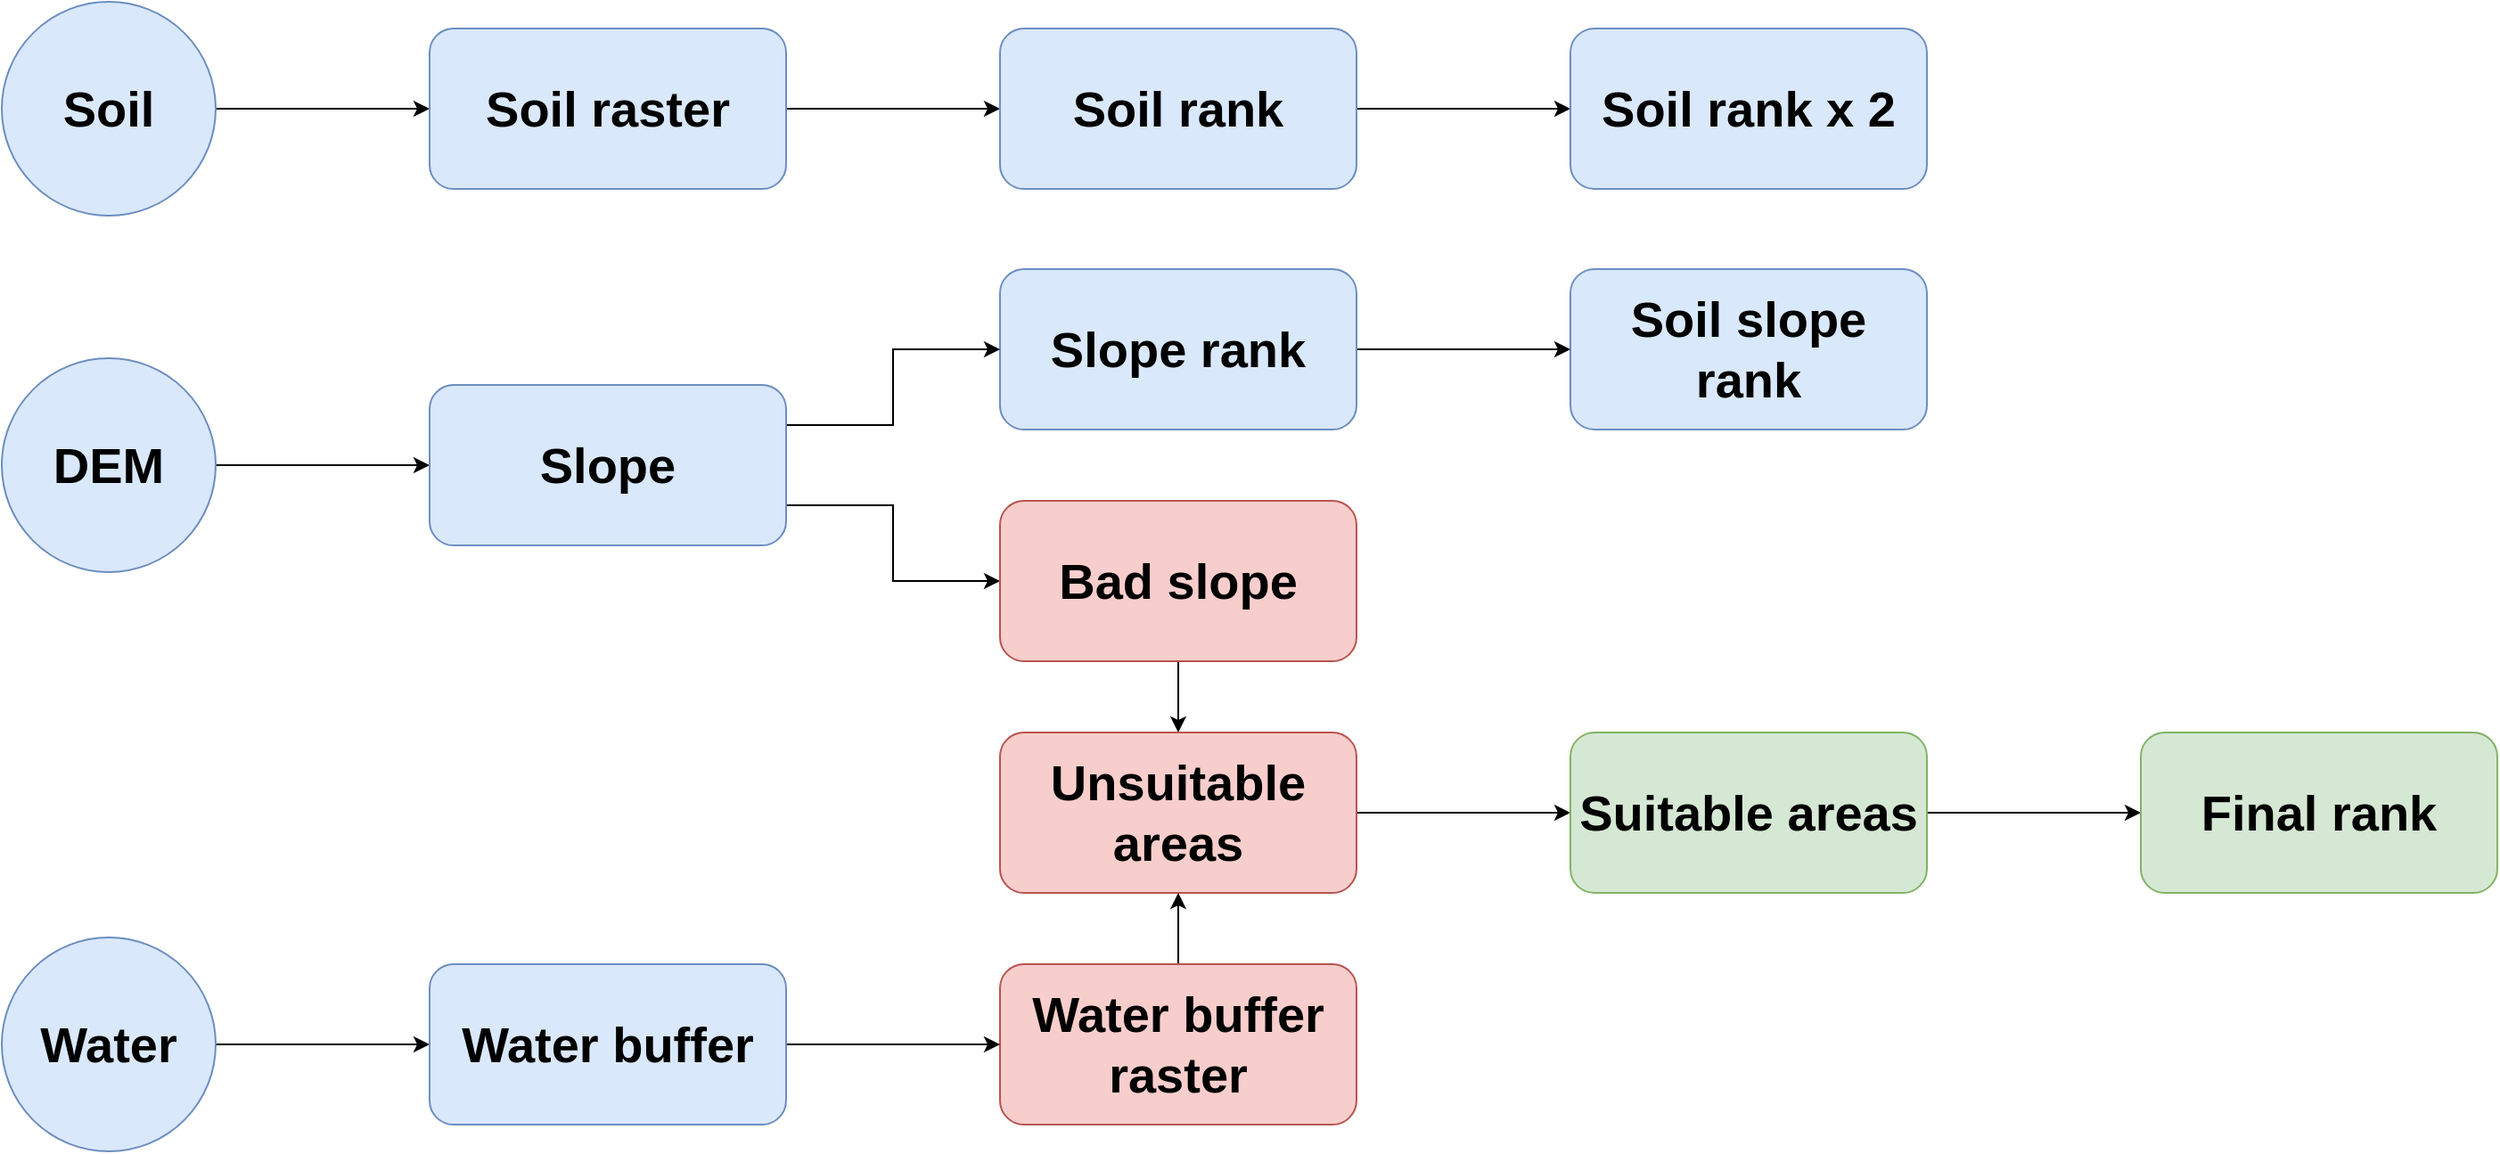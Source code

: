 <mxfile version="21.4.0" type="github">
  <diagram name="Page-1" id="ClYujNeUdSKMkW_tEUQQ">
    <mxGraphModel dx="1718" dy="1523" grid="1" gridSize="10" guides="1" tooltips="1" connect="1" arrows="1" fold="1" page="1" pageScale="1" pageWidth="4681" pageHeight="3300" math="0" shadow="0">
      <root>
        <mxCell id="0" />
        <mxCell id="1" parent="0" />
        <mxCell id="V6i72SZblIywNEpMeelm-6" style="edgeStyle=orthogonalEdgeStyle;rounded=0;orthogonalLoop=1;jettySize=auto;html=1;exitX=1;exitY=0.5;exitDx=0;exitDy=0;entryX=0;entryY=0.5;entryDx=0;entryDy=0;" edge="1" parent="1" source="V6i72SZblIywNEpMeelm-1" target="V6i72SZblIywNEpMeelm-4">
          <mxGeometry relative="1" as="geometry" />
        </mxCell>
        <mxCell id="V6i72SZblIywNEpMeelm-1" value="&lt;font style=&quot;font-size: 17px;&quot;&gt;&lt;b&gt;&lt;font style=&quot;font-size: 17px;&quot;&gt;&lt;font style=&quot;font-size: 17px;&quot;&gt;&lt;font style=&quot;font-size: 17px;&quot;&gt;&lt;font style=&quot;font-size: 18px;&quot;&gt;&lt;font style=&quot;font-size: 19px;&quot;&gt;&lt;font style=&quot;font-size: 20px;&quot;&gt;&lt;font style=&quot;font-size: 21px;&quot;&gt;&lt;font style=&quot;font-size: 22px;&quot;&gt;&lt;font style=&quot;font-size: 23px;&quot;&gt;&lt;font style=&quot;font-size: 24px;&quot;&gt;&lt;font style=&quot;font-size: 25px;&quot;&gt;&lt;font style=&quot;font-size: 26px;&quot;&gt;&lt;font style=&quot;font-size: 27px;&quot;&gt;&lt;font style=&quot;font-size: 28px;&quot;&gt;Soil&lt;/font&gt;&lt;/font&gt;&lt;/font&gt;&lt;/font&gt;&lt;/font&gt;&lt;/font&gt;&lt;/font&gt;&lt;/font&gt;&lt;/font&gt;&lt;/font&gt;&lt;/font&gt;&lt;/font&gt;&lt;/font&gt;&lt;/font&gt;&lt;/b&gt;&lt;/font&gt;" style="ellipse;whiteSpace=wrap;html=1;aspect=fixed;fillColor=#dae8fc;strokeColor=#6c8ebf;" vertex="1" parent="1">
          <mxGeometry x="1000" y="880" width="120" height="120" as="geometry" />
        </mxCell>
        <mxCell id="V6i72SZblIywNEpMeelm-14" style="edgeStyle=orthogonalEdgeStyle;rounded=0;orthogonalLoop=1;jettySize=auto;html=1;exitX=1;exitY=0.5;exitDx=0;exitDy=0;entryX=0;entryY=0.5;entryDx=0;entryDy=0;" edge="1" parent="1" source="V6i72SZblIywNEpMeelm-2" target="V6i72SZblIywNEpMeelm-13">
          <mxGeometry relative="1" as="geometry" />
        </mxCell>
        <mxCell id="V6i72SZblIywNEpMeelm-2" value="&lt;font style=&quot;font-size: 29px;&quot;&gt;&lt;b&gt;&lt;font style=&quot;font-size: 29px;&quot;&gt;&lt;font style=&quot;font-size: 28px;&quot;&gt;&lt;font style=&quot;font-size: 28px;&quot;&gt;DEM&lt;/font&gt;&lt;/font&gt;&lt;/font&gt;&lt;/b&gt;&lt;/font&gt;" style="ellipse;whiteSpace=wrap;html=1;aspect=fixed;fillColor=#dae8fc;strokeColor=#6c8ebf;" vertex="1" parent="1">
          <mxGeometry x="1000" y="1080" width="120" height="120" as="geometry" />
        </mxCell>
        <mxCell id="V6i72SZblIywNEpMeelm-25" style="edgeStyle=orthogonalEdgeStyle;rounded=0;orthogonalLoop=1;jettySize=auto;html=1;exitX=1;exitY=0.5;exitDx=0;exitDy=0;entryX=0;entryY=0.5;entryDx=0;entryDy=0;" edge="1" parent="1" source="V6i72SZblIywNEpMeelm-3" target="V6i72SZblIywNEpMeelm-23">
          <mxGeometry relative="1" as="geometry" />
        </mxCell>
        <mxCell id="V6i72SZblIywNEpMeelm-3" value="&lt;font style=&quot;font-size: 28px;&quot;&gt;&lt;b&gt;&lt;font style=&quot;font-size: 28px;&quot;&gt;Water&lt;/font&gt;&lt;/b&gt;&lt;/font&gt;" style="ellipse;whiteSpace=wrap;html=1;aspect=fixed;fillColor=#dae8fc;strokeColor=#6c8ebf;" vertex="1" parent="1">
          <mxGeometry x="1000" y="1405" width="120" height="120" as="geometry" />
        </mxCell>
        <mxCell id="V6i72SZblIywNEpMeelm-7" style="edgeStyle=orthogonalEdgeStyle;rounded=0;orthogonalLoop=1;jettySize=auto;html=1;exitX=1;exitY=0.5;exitDx=0;exitDy=0;entryX=0;entryY=0.5;entryDx=0;entryDy=0;" edge="1" parent="1" source="V6i72SZblIywNEpMeelm-4" target="V6i72SZblIywNEpMeelm-5">
          <mxGeometry relative="1" as="geometry" />
        </mxCell>
        <mxCell id="V6i72SZblIywNEpMeelm-4" value="&lt;b&gt;&lt;font style=&quot;font-size: 28px;&quot;&gt;Soil raster&lt;br&gt;&lt;/font&gt;&lt;/b&gt;" style="rounded=1;whiteSpace=wrap;html=1;fillColor=#dae8fc;strokeColor=#6c8ebf;" vertex="1" parent="1">
          <mxGeometry x="1240" y="895" width="200" height="90" as="geometry" />
        </mxCell>
        <mxCell id="V6i72SZblIywNEpMeelm-9" style="edgeStyle=orthogonalEdgeStyle;rounded=0;orthogonalLoop=1;jettySize=auto;html=1;exitX=1;exitY=0.5;exitDx=0;exitDy=0;" edge="1" parent="1" source="V6i72SZblIywNEpMeelm-5" target="V6i72SZblIywNEpMeelm-8">
          <mxGeometry relative="1" as="geometry" />
        </mxCell>
        <mxCell id="V6i72SZblIywNEpMeelm-5" value="&lt;font style=&quot;font-size: 28px;&quot;&gt;&lt;b&gt;Soil rank&lt;br&gt;&lt;/b&gt;&lt;/font&gt;" style="rounded=1;whiteSpace=wrap;html=1;fillColor=#dae8fc;strokeColor=#6c8ebf;" vertex="1" parent="1">
          <mxGeometry x="1560" y="895" width="200" height="90" as="geometry" />
        </mxCell>
        <mxCell id="V6i72SZblIywNEpMeelm-8" value="&lt;font style=&quot;font-size: 28px;&quot;&gt;&lt;b&gt;Soil rank x 2&lt;br&gt;&lt;/b&gt;&lt;/font&gt;" style="rounded=1;whiteSpace=wrap;html=1;fillColor=#dae8fc;strokeColor=#6c8ebf;" vertex="1" parent="1">
          <mxGeometry x="1880" y="895" width="200" height="90" as="geometry" />
        </mxCell>
        <mxCell id="V6i72SZblIywNEpMeelm-10" value="&lt;font style=&quot;font-size: 28px;&quot;&gt;&lt;b&gt;Soil slope rank&lt;br&gt;&lt;/b&gt;&lt;/font&gt;" style="rounded=1;whiteSpace=wrap;html=1;fillColor=#dae8fc;strokeColor=#6c8ebf;" vertex="1" parent="1">
          <mxGeometry x="1880" y="1030" width="200" height="90" as="geometry" />
        </mxCell>
        <mxCell id="V6i72SZblIywNEpMeelm-12" style="edgeStyle=orthogonalEdgeStyle;rounded=0;orthogonalLoop=1;jettySize=auto;html=1;exitX=1;exitY=0.5;exitDx=0;exitDy=0;" edge="1" parent="1" source="V6i72SZblIywNEpMeelm-11" target="V6i72SZblIywNEpMeelm-10">
          <mxGeometry relative="1" as="geometry" />
        </mxCell>
        <mxCell id="V6i72SZblIywNEpMeelm-11" value="&lt;font style=&quot;font-size: 28px;&quot;&gt;&lt;b&gt;Slope rank&lt;br&gt;&lt;/b&gt;&lt;/font&gt;" style="rounded=1;whiteSpace=wrap;html=1;fillColor=#dae8fc;strokeColor=#6c8ebf;" vertex="1" parent="1">
          <mxGeometry x="1560" y="1030" width="200" height="90" as="geometry" />
        </mxCell>
        <mxCell id="V6i72SZblIywNEpMeelm-16" style="edgeStyle=orthogonalEdgeStyle;rounded=0;orthogonalLoop=1;jettySize=auto;html=1;exitX=1;exitY=0.25;exitDx=0;exitDy=0;entryX=0;entryY=0.5;entryDx=0;entryDy=0;" edge="1" parent="1" source="V6i72SZblIywNEpMeelm-13" target="V6i72SZblIywNEpMeelm-11">
          <mxGeometry relative="1" as="geometry" />
        </mxCell>
        <mxCell id="V6i72SZblIywNEpMeelm-18" style="edgeStyle=orthogonalEdgeStyle;rounded=0;orthogonalLoop=1;jettySize=auto;html=1;exitX=1;exitY=0.75;exitDx=0;exitDy=0;entryX=0;entryY=0.5;entryDx=0;entryDy=0;" edge="1" parent="1" source="V6i72SZblIywNEpMeelm-13" target="V6i72SZblIywNEpMeelm-17">
          <mxGeometry relative="1" as="geometry" />
        </mxCell>
        <mxCell id="V6i72SZblIywNEpMeelm-13" value="&lt;font style=&quot;font-size: 28px;&quot;&gt;&lt;b&gt;Slope&lt;br&gt;&lt;/b&gt;&lt;/font&gt;" style="rounded=1;whiteSpace=wrap;html=1;fillColor=#dae8fc;strokeColor=#6c8ebf;" vertex="1" parent="1">
          <mxGeometry x="1240" y="1095" width="200" height="90" as="geometry" />
        </mxCell>
        <mxCell id="V6i72SZblIywNEpMeelm-20" style="edgeStyle=orthogonalEdgeStyle;rounded=0;orthogonalLoop=1;jettySize=auto;html=1;exitX=0.5;exitY=1;exitDx=0;exitDy=0;entryX=0.5;entryY=0;entryDx=0;entryDy=0;" edge="1" parent="1" source="V6i72SZblIywNEpMeelm-17" target="V6i72SZblIywNEpMeelm-19">
          <mxGeometry relative="1" as="geometry" />
        </mxCell>
        <mxCell id="V6i72SZblIywNEpMeelm-17" value="&lt;font style=&quot;font-size: 28px;&quot;&gt;&lt;b&gt;Bad slope&lt;br&gt;&lt;/b&gt;&lt;/font&gt;" style="rounded=1;whiteSpace=wrap;html=1;fillColor=#f8cecc;strokeColor=#b85450;" vertex="1" parent="1">
          <mxGeometry x="1560" y="1160" width="200" height="90" as="geometry" />
        </mxCell>
        <mxCell id="V6i72SZblIywNEpMeelm-27" style="edgeStyle=orthogonalEdgeStyle;rounded=0;orthogonalLoop=1;jettySize=auto;html=1;exitX=1;exitY=0.5;exitDx=0;exitDy=0;entryX=0;entryY=0.5;entryDx=0;entryDy=0;" edge="1" parent="1" source="V6i72SZblIywNEpMeelm-19" target="V6i72SZblIywNEpMeelm-26">
          <mxGeometry relative="1" as="geometry" />
        </mxCell>
        <mxCell id="V6i72SZblIywNEpMeelm-19" value="&lt;font style=&quot;font-size: 28px;&quot;&gt;&lt;b&gt;Unsuitable areas&lt;br&gt;&lt;/b&gt;&lt;/font&gt;" style="rounded=1;whiteSpace=wrap;html=1;fillColor=#f8cecc;strokeColor=#b85450;" vertex="1" parent="1">
          <mxGeometry x="1560" y="1290" width="200" height="90" as="geometry" />
        </mxCell>
        <mxCell id="V6i72SZblIywNEpMeelm-22" style="edgeStyle=orthogonalEdgeStyle;rounded=0;orthogonalLoop=1;jettySize=auto;html=1;exitX=0.5;exitY=0;exitDx=0;exitDy=0;entryX=0.5;entryY=1;entryDx=0;entryDy=0;" edge="1" parent="1" source="V6i72SZblIywNEpMeelm-21" target="V6i72SZblIywNEpMeelm-19">
          <mxGeometry relative="1" as="geometry" />
        </mxCell>
        <mxCell id="V6i72SZblIywNEpMeelm-21" value="&lt;font style=&quot;font-size: 28px;&quot;&gt;&lt;b&gt;Water buffer raster&lt;br&gt;&lt;/b&gt;&lt;/font&gt;" style="rounded=1;whiteSpace=wrap;html=1;fillColor=#f8cecc;strokeColor=#b85450;" vertex="1" parent="1">
          <mxGeometry x="1560" y="1420" width="200" height="90" as="geometry" />
        </mxCell>
        <mxCell id="V6i72SZblIywNEpMeelm-24" style="edgeStyle=orthogonalEdgeStyle;rounded=0;orthogonalLoop=1;jettySize=auto;html=1;exitX=1;exitY=0.5;exitDx=0;exitDy=0;entryX=0;entryY=0.5;entryDx=0;entryDy=0;" edge="1" parent="1" source="V6i72SZblIywNEpMeelm-23" target="V6i72SZblIywNEpMeelm-21">
          <mxGeometry relative="1" as="geometry" />
        </mxCell>
        <mxCell id="V6i72SZblIywNEpMeelm-23" value="&lt;font style=&quot;font-size: 28px;&quot;&gt;&lt;b&gt;Water buffer&lt;br&gt;&lt;/b&gt;&lt;/font&gt;" style="rounded=1;whiteSpace=wrap;html=1;fillColor=#dae8fc;strokeColor=#6c8ebf;" vertex="1" parent="1">
          <mxGeometry x="1240" y="1420" width="200" height="90" as="geometry" />
        </mxCell>
        <mxCell id="V6i72SZblIywNEpMeelm-30" style="edgeStyle=orthogonalEdgeStyle;rounded=0;orthogonalLoop=1;jettySize=auto;html=1;exitX=1;exitY=0.5;exitDx=0;exitDy=0;entryX=0;entryY=0.5;entryDx=0;entryDy=0;" edge="1" parent="1" source="V6i72SZblIywNEpMeelm-26" target="V6i72SZblIywNEpMeelm-28">
          <mxGeometry relative="1" as="geometry" />
        </mxCell>
        <mxCell id="V6i72SZblIywNEpMeelm-26" value="&lt;font style=&quot;font-size: 28px;&quot;&gt;&lt;b&gt;Suitable areas&lt;br&gt;&lt;/b&gt;&lt;/font&gt;" style="rounded=1;whiteSpace=wrap;html=1;fillColor=#d5e8d4;strokeColor=#82b366;" vertex="1" parent="1">
          <mxGeometry x="1880" y="1290" width="200" height="90" as="geometry" />
        </mxCell>
        <mxCell id="V6i72SZblIywNEpMeelm-28" value="&lt;font style=&quot;font-size: 28px;&quot;&gt;&lt;b&gt;Final rank&lt;br&gt;&lt;/b&gt;&lt;/font&gt;" style="rounded=1;whiteSpace=wrap;html=1;fillColor=#d5e8d4;strokeColor=#82b366;" vertex="1" parent="1">
          <mxGeometry x="2200" y="1290" width="200" height="90" as="geometry" />
        </mxCell>
      </root>
    </mxGraphModel>
  </diagram>
</mxfile>
